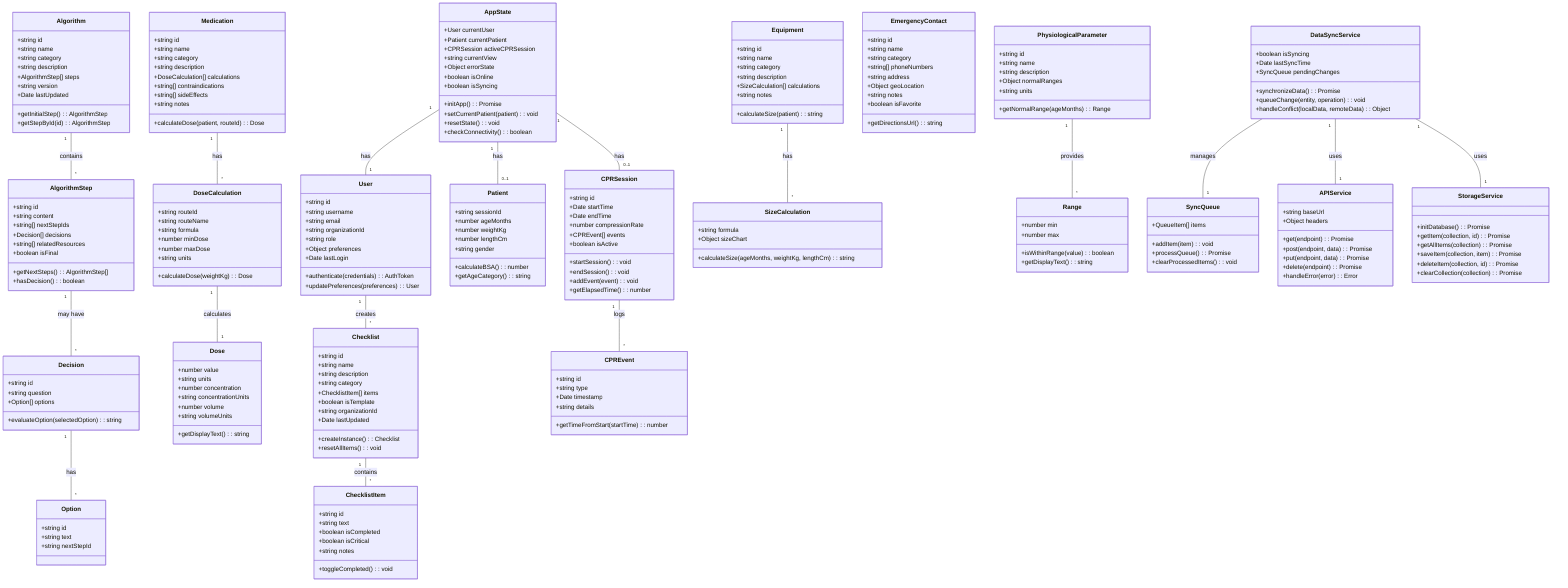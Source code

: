 classDiagram
    class User {
        +string id
        +string username
        +string email
        +string organizationId
        +string role
        +Object preferences
        +Date lastLogin
        +authenticate(credentials): AuthToken
        +updatePreferences(preferences): User
    }
    
    class Patient {
        +string sessionId
        +number ageMonths
        +number weightKg
        +number lengthCm
        +string gender
        +calculateBSA(): number
        +getAgeCategory(): string
    }
    
    class Algorithm {
        +string id
        +string name
        +string category
        +string description
        +AlgorithmStep[] steps
        +string version
        +Date lastUpdated
        +getInitialStep(): AlgorithmStep
        +getStepById(id): AlgorithmStep
    }
    
    class AlgorithmStep {
        +string id
        +string content
        +string[] nextStepIds
        +Decision[] decisions
        +string[] relatedResources
        +boolean isFinal
        +getNextSteps(): AlgorithmStep[]
        +hasDecision(): boolean
    }
    
    class Decision {
        +string id
        +string question
        +Option[] options
        +evaluateOption(selectedOption): string
    }
    
    class Option {
        +string id
        +string text
        +string nextStepId
    }
    
    class Medication {
        +string id
        +string name
        +string category
        +string description
        +DoseCalculation[] calculations
        +string[] contraindications
        +string[] sideEffects
        +string notes
        +calculateDose(patient, routeId): Dose
    }
    
    class DoseCalculation {
        +string routeId
        +string routeName
        +string formula
        +number minDose
        +number maxDose
        +string units
        +calculateDose(weightKg): Dose
    }
    
    class Dose {
        +number value
        +string units
        +number concentration
        +string concentrationUnits
        +number volume
        +string volumeUnits
        +getDisplayText(): string
    }
    
    class Equipment {
        +string id
        +string name
        +string category
        +string description
        +SizeCalculation[] calculations
        +string notes
        +calculateSize(patient): string
    }
    
    class SizeCalculation {
        +string formula
        +Object sizeChart
        +calculateSize(ageMonths, weightKg, lengthCm): string
    }
    
    class PhysiologicalParameter {
        +string id
        +string name
        +string description
        +Object normalRanges
        +string units
        +getNormalRange(ageMonths): Range
    }
    
    class Range {
        +number min
        +number max
        +isWithinRange(value): boolean
        +getDisplayText(): string
    }
    
    class Checklist {
        +string id
        +string name
        +string description
        +string category
        +ChecklistItem[] items
        +boolean isTemplate
        +string organizationId
        +Date lastUpdated
        +createInstance(): Checklist
        +resetAllItems(): void
    }
    
    class ChecklistItem {
        +string id
        +string text
        +boolean isCompleted
        +boolean isCritical
        +string notes
        +toggleCompleted(): void
    }
    
    class EmergencyContact {
        +string id
        +string name
        +string category
        +string[] phoneNumbers
        +string address
        +Object geoLocation
        +string notes
        +boolean isFavorite
        +getDirectionsUrl(): string
    }
    
    class CPRSession {
        +string id
        +Date startTime
        +Date endTime
        +number compressionRate
        +CPREvent[] events
        +boolean isActive
        +startSession(): void
        +endSession(): void
        +addEvent(event): void
        +getElapsedTime(): number
    }
    
    class CPREvent {
        +string id
        +string type
        +Date timestamp
        +string details
        +getTimeFromStart(startTime): number
    }
    
    class AppState {
        +User currentUser
        +Patient currentPatient
        +CPRSession activeCPRSession
        +string currentView
        +Object errorState
        +boolean isOnline
        +boolean isSyncing
        +initApp(): Promise
        +setCurrentPatient(patient): void
        +resetState(): void
        +checkConnectivity(): boolean
    }
    
    class DataSyncService {
        +boolean isSyncing
        +Date lastSyncTime
        +SyncQueue pendingChanges
        +synchronizeData(): Promise
        +queueChange(entity, operation): void
        +handleConflict(localData, remoteData): Object
    }
    
    class SyncQueue {
        +QueueItem[] items
        +addItem(item): void
        +processQueue(): Promise
        +clearProcessedItems(): void
    }
    
    class APIService {
        +string baseUrl
        +Object headers
        +get(endpoint): Promise
        +post(endpoint, data): Promise
        +put(endpoint, data): Promise
        +delete(endpoint): Promise
        +handleError(error): Error
    }
    
    class StorageService {
        +initDatabase(): Promise
        +getItem(collection, id): Promise
        +getAllItems(collection): Promise
        +saveItem(collection, item): Promise
        +deleteItem(collection, id): Promise
        +clearCollection(collection): Promise
    }
    
    User "1" -- "*" Checklist: creates
    Algorithm "1" -- "*" AlgorithmStep: contains
    AlgorithmStep "1" -- "*" Decision: may have
    Decision "1" -- "*" Option: has
    Medication "1" -- "*" DoseCalculation: has
    DoseCalculation "1" -- "1" Dose: calculates
    Equipment "1" -- "*" SizeCalculation: has
    PhysiologicalParameter "1" -- "*" Range: provides
    Checklist "1" -- "*" ChecklistItem: contains
    CPRSession "1" -- "*" CPREvent: logs
    AppState "1" -- "1" User: has
    AppState "1" -- "0..1" Patient: has
    AppState "1" -- "0..1" CPRSession: has
    DataSyncService "1" -- "1" SyncQueue: manages
    DataSyncService "1" -- "1" APIService: uses
    DataSyncService "1" -- "1" StorageService: uses